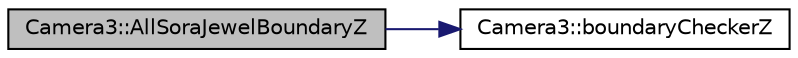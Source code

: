 digraph "Camera3::AllSoraJewelBoundaryZ"
{
  bgcolor="transparent";
  edge [fontname="Helvetica",fontsize="10",labelfontname="Helvetica",labelfontsize="10"];
  node [fontname="Helvetica",fontsize="10",shape=record];
  rankdir="LR";
  Node1 [label="Camera3::AllSoraJewelBoundaryZ",height=0.2,width=0.4,color="black", fillcolor="grey75", style="filled", fontcolor="black"];
  Node1 -> Node2 [color="midnightblue",fontsize="10",style="solid",fontname="Helvetica"];
  Node2 [label="Camera3::boundaryCheckerZ",height=0.2,width=0.4,color="black",URL="$classCamera3.html#acf520274a349d1766551356738f2aa3a",tooltip="Camera3 boundaryCheckerZ function. "];
}
